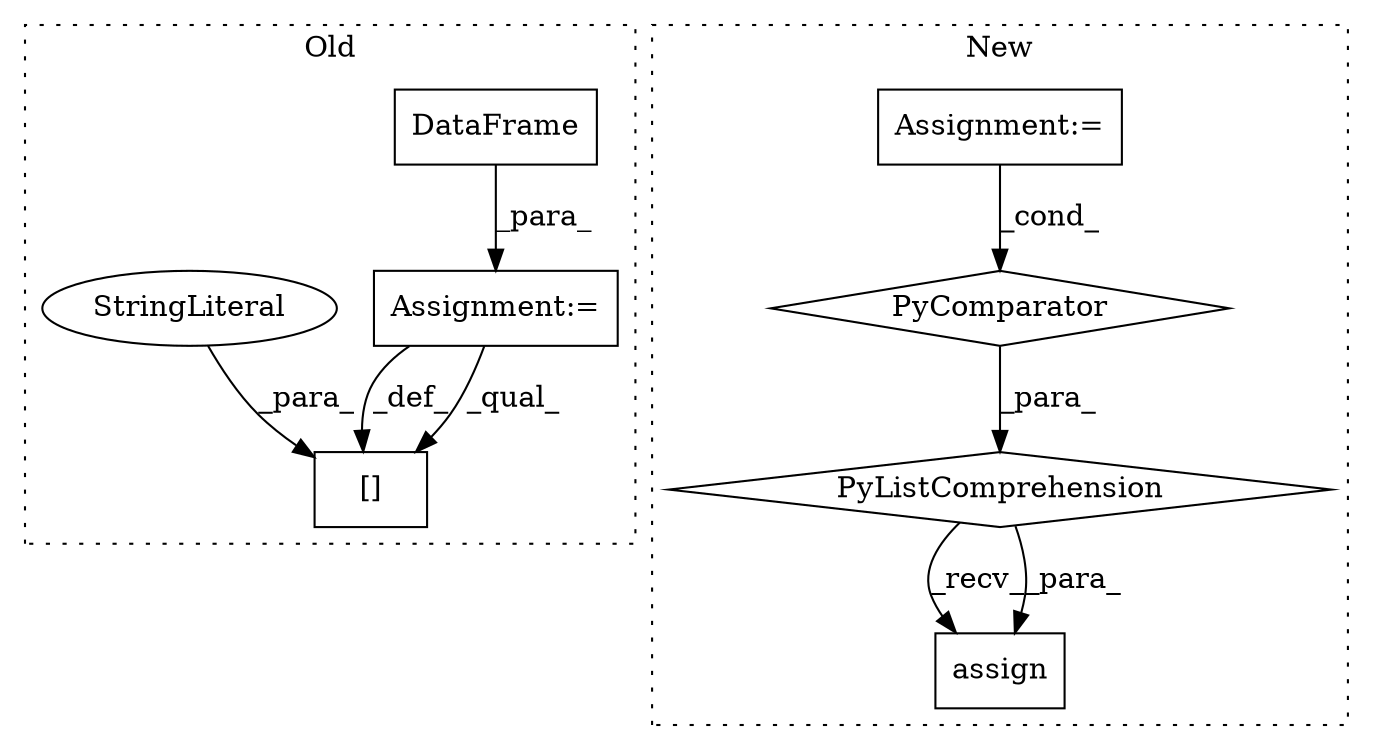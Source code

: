 digraph G {
subgraph cluster0 {
1 [label="DataFrame" a="32" s="9213" l="11" shape="box"];
3 [label="[]" a="2" s="9483,9494" l="5,1" shape="box"];
4 [label="StringLiteral" a="45" s="9488" l="6" shape="ellipse"];
8 [label="Assignment:=" a="7" s="9205" l="1" shape="box"];
label = "Old";
style="dotted";
}
subgraph cluster1 {
2 [label="assign" a="32" s="8699,8779" l="7,1" shape="box"];
5 [label="PyListComprehension" a="109" s="8528" l="154" shape="diamond"];
6 [label="PyComparator" a="113" s="8649" l="25" shape="diamond"];
7 [label="Assignment:=" a="7" s="8649" l="25" shape="box"];
label = "New";
style="dotted";
}
1 -> 8 [label="_para_"];
4 -> 3 [label="_para_"];
5 -> 2 [label="_recv_"];
5 -> 2 [label="_para_"];
6 -> 5 [label="_para_"];
7 -> 6 [label="_cond_"];
8 -> 3 [label="_def_"];
8 -> 3 [label="_qual_"];
}